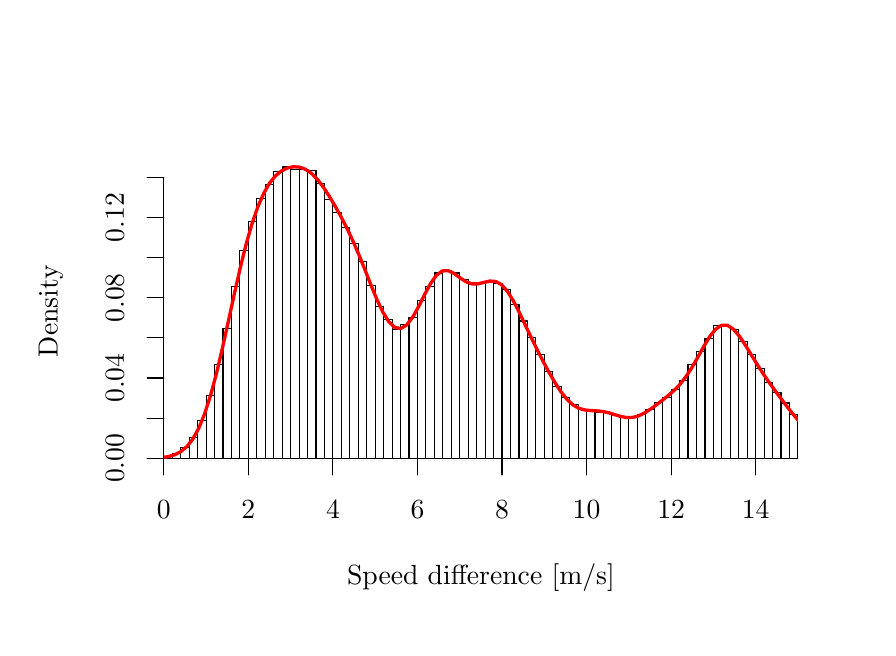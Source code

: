 % Created by tikzDevice version 0.12.3 on 2021-01-29 08:39:24
% !TEX encoding = UTF-8 Unicode
\begin{tikzpicture}[x=1pt,y=1pt]
\definecolor{fillColor}{RGB}{255,255,255}
\path[use as bounding box,fill=fillColor,fill opacity=0.00] (0,0) rectangle (303.53,216.81);
\begin{scope}
\path[clip] (  0.00,  0.00) rectangle (303.53,216.81);
\definecolor{drawColor}{RGB}{0,0,0}

\node[text=drawColor,anchor=base,inner sep=0pt, outer sep=0pt, scale=  1.00] at (163.77, 15.60) {Speed difference [m/s]};

\node[text=drawColor,rotate= 90.00,anchor=base,inner sep=0pt, outer sep=0pt, scale=  1.00] at ( 10.80,114.41) {Density};
\end{scope}
\begin{scope}
\path[clip] (  0.00,  0.00) rectangle (303.53,216.81);
\definecolor{drawColor}{RGB}{0,0,0}

\path[draw=drawColor,line width= 0.4pt,line join=round,line cap=round] ( 49.20, 61.20) -- (263.06, 61.20);

\path[draw=drawColor,line width= 0.4pt,line join=round,line cap=round] ( 49.20, 61.20) -- ( 49.20, 55.20);

\path[draw=drawColor,line width= 0.4pt,line join=round,line cap=round] ( 79.75, 61.20) -- ( 79.75, 55.20);

\path[draw=drawColor,line width= 0.4pt,line join=round,line cap=round] (110.30, 61.20) -- (110.30, 55.20);

\path[draw=drawColor,line width= 0.4pt,line join=round,line cap=round] (140.85, 61.20) -- (140.85, 55.20);

\path[draw=drawColor,line width= 0.4pt,line join=round,line cap=round] (171.40, 61.20) -- (171.40, 55.20);

\path[draw=drawColor,line width= 0.4pt,line join=round,line cap=round] (201.96, 61.20) -- (201.96, 55.20);

\path[draw=drawColor,line width= 0.4pt,line join=round,line cap=round] (232.51, 61.20) -- (232.51, 55.20);

\path[draw=drawColor,line width= 0.4pt,line join=round,line cap=round] (263.06, 61.20) -- (263.06, 55.20);

\node[text=drawColor,anchor=base,inner sep=0pt, outer sep=0pt, scale=  1.00] at ( 49.20, 39.60) {0};

\node[text=drawColor,anchor=base,inner sep=0pt, outer sep=0pt, scale=  1.00] at ( 79.75, 39.60) {2};

\node[text=drawColor,anchor=base,inner sep=0pt, outer sep=0pt, scale=  1.00] at (110.30, 39.60) {4};

\node[text=drawColor,anchor=base,inner sep=0pt, outer sep=0pt, scale=  1.00] at (140.85, 39.60) {6};

\node[text=drawColor,anchor=base,inner sep=0pt, outer sep=0pt, scale=  1.00] at (171.40, 39.60) {8};

\node[text=drawColor,anchor=base,inner sep=0pt, outer sep=0pt, scale=  1.00] at (201.96, 39.60) {10};

\node[text=drawColor,anchor=base,inner sep=0pt, outer sep=0pt, scale=  1.00] at (232.51, 39.60) {12};

\node[text=drawColor,anchor=base,inner sep=0pt, outer sep=0pt, scale=  1.00] at (263.06, 39.60) {14};

\path[draw=drawColor,line width= 0.4pt,line join=round,line cap=round] ( 49.20, 61.20) -- ( 49.20,162.69);

\path[draw=drawColor,line width= 0.4pt,line join=round,line cap=round] ( 49.20, 61.20) -- ( 43.20, 61.20);

\path[draw=drawColor,line width= 0.4pt,line join=round,line cap=round] ( 49.20, 75.70) -- ( 43.20, 75.70);

\path[draw=drawColor,line width= 0.4pt,line join=round,line cap=round] ( 49.20, 90.20) -- ( 43.20, 90.20);

\path[draw=drawColor,line width= 0.4pt,line join=round,line cap=round] ( 49.20,104.70) -- ( 43.20,104.70);

\path[draw=drawColor,line width= 0.4pt,line join=round,line cap=round] ( 49.20,119.19) -- ( 43.20,119.19);

\path[draw=drawColor,line width= 0.4pt,line join=round,line cap=round] ( 49.20,133.69) -- ( 43.20,133.69);

\path[draw=drawColor,line width= 0.4pt,line join=round,line cap=round] ( 49.20,148.19) -- ( 43.20,148.19);

\path[draw=drawColor,line width= 0.4pt,line join=round,line cap=round] ( 49.20,162.69) -- ( 43.20,162.69);

\node[text=drawColor,rotate= 90.00,anchor=base,inner sep=0pt, outer sep=0pt, scale=  1.00] at ( 34.80, 61.20) {0.00};

\node[text=drawColor,rotate= 90.00,anchor=base,inner sep=0pt, outer sep=0pt, scale=  1.00] at ( 34.80, 90.20) {0.04};

\node[text=drawColor,rotate= 90.00,anchor=base,inner sep=0pt, outer sep=0pt, scale=  1.00] at ( 34.80,119.19) {0.08};

\node[text=drawColor,rotate= 90.00,anchor=base,inner sep=0pt, outer sep=0pt, scale=  1.00] at ( 34.80,148.19) {0.12};
\end{scope}
\begin{scope}
\path[clip] ( 49.20, 61.20) rectangle (278.33,167.61);
\definecolor{drawColor}{RGB}{0,0,0}

\path[draw=drawColor,line width= 0.4pt,line join=round,line cap=round] ( 40.03, 61.20) rectangle ( 43.09, 61.21);

\path[draw=drawColor,line width= 0.4pt,line join=round,line cap=round] ( 43.09, 61.20) rectangle ( 46.14, 61.25);

\path[draw=drawColor,line width= 0.4pt,line join=round,line cap=round] ( 46.14, 61.20) rectangle ( 49.20, 61.43);

\path[draw=drawColor,line width= 0.4pt,line join=round,line cap=round] ( 49.20, 61.20) rectangle ( 52.26, 61.91);

\path[draw=drawColor,line width= 0.4pt,line join=round,line cap=round] ( 52.26, 61.20) rectangle ( 55.31, 62.82);

\path[draw=drawColor,line width= 0.4pt,line join=round,line cap=round] ( 55.31, 61.20) rectangle ( 58.37, 65.02);

\path[draw=drawColor,line width= 0.4pt,line join=round,line cap=round] ( 58.37, 61.20) rectangle ( 61.42, 68.84);

\path[draw=drawColor,line width= 0.4pt,line join=round,line cap=round] ( 61.42, 61.20) rectangle ( 64.48, 74.77);

\path[draw=drawColor,line width= 0.4pt,line join=round,line cap=round] ( 64.48, 61.20) rectangle ( 67.53, 83.96);

\path[draw=drawColor,line width= 0.4pt,line join=round,line cap=round] ( 67.53, 61.20) rectangle ( 70.59, 94.95);

\path[draw=drawColor,line width= 0.4pt,line join=round,line cap=round] ( 70.59, 61.20) rectangle ( 73.64,108.13);

\path[draw=drawColor,line width= 0.4pt,line join=round,line cap=round] ( 73.64, 61.20) rectangle ( 76.70,123.24);

\path[draw=drawColor,line width= 0.4pt,line join=round,line cap=round] ( 76.70, 61.20) rectangle ( 79.75,136.20);

\path[draw=drawColor,line width= 0.4pt,line join=round,line cap=round] ( 79.75, 61.20) rectangle ( 82.81,146.86);

\path[draw=drawColor,line width= 0.4pt,line join=round,line cap=round] ( 82.81, 61.20) rectangle ( 85.86,155.17);

\path[draw=drawColor,line width= 0.4pt,line join=round,line cap=round] ( 85.86, 61.20) rectangle ( 88.92,160.16);

\path[draw=drawColor,line width= 0.4pt,line join=round,line cap=round] ( 88.92, 61.20) rectangle ( 91.97,164.82);

\path[draw=drawColor,line width= 0.4pt,line join=round,line cap=round] ( 91.97, 61.20) rectangle ( 95.03,166.45);

\path[draw=drawColor,line width= 0.4pt,line join=round,line cap=round] ( 95.03, 61.20) rectangle ( 98.08,165.50);

\path[draw=drawColor,line width= 0.4pt,line join=round,line cap=round] ( 98.08, 61.20) rectangle (101.14,165.58);

\path[draw=drawColor,line width= 0.4pt,line join=round,line cap=round] (101.14, 61.20) rectangle (104.19,165.12);

\path[draw=drawColor,line width= 0.4pt,line join=round,line cap=round] (104.19, 61.20) rectangle (107.25,160.35);

\path[draw=drawColor,line width= 0.4pt,line join=round,line cap=round] (107.25, 61.20) rectangle (110.30,154.86);

\path[draw=drawColor,line width= 0.4pt,line join=round,line cap=round] (110.30, 61.20) rectangle (113.36,150.11);

\path[draw=drawColor,line width= 0.4pt,line join=round,line cap=round] (113.36, 61.20) rectangle (116.41,144.61);

\path[draw=drawColor,line width= 0.4pt,line join=round,line cap=round] (116.41, 61.20) rectangle (119.47,138.97);

\path[draw=drawColor,line width= 0.4pt,line join=round,line cap=round] (119.47, 61.20) rectangle (122.52,132.27);

\path[draw=drawColor,line width= 0.4pt,line join=round,line cap=round] (122.52, 61.20) rectangle (125.58,123.58);

\path[draw=drawColor,line width= 0.4pt,line join=round,line cap=round] (125.58, 61.20) rectangle (128.63,116.07);

\path[draw=drawColor,line width= 0.4pt,line join=round,line cap=round] (128.63, 61.20) rectangle (131.69,111.47);

\path[draw=drawColor,line width= 0.4pt,line join=round,line cap=round] (131.69, 61.20) rectangle (134.74,107.80);

\path[draw=drawColor,line width= 0.4pt,line join=round,line cap=round] (134.74, 61.20) rectangle (137.80,109.51);

\path[draw=drawColor,line width= 0.4pt,line join=round,line cap=round] (137.80, 61.20) rectangle (140.85,112.11);

\path[draw=drawColor,line width= 0.4pt,line join=round,line cap=round] (140.85, 61.20) rectangle (143.91,118.38);

\path[draw=drawColor,line width= 0.4pt,line join=round,line cap=round] (143.91, 61.20) rectangle (146.96,123.22);

\path[draw=drawColor,line width= 0.4pt,line join=round,line cap=round] (146.96, 61.20) rectangle (150.02,128.16);

\path[draw=drawColor,line width= 0.4pt,line join=round,line cap=round] (150.02, 61.20) rectangle (153.07,129.20);

\path[draw=drawColor,line width= 0.4pt,line join=round,line cap=round] (153.07, 61.20) rectangle (156.13,128.15);

\path[draw=drawColor,line width= 0.4pt,line join=round,line cap=round] (156.13, 61.20) rectangle (159.18,125.78);

\path[draw=drawColor,line width= 0.4pt,line join=round,line cap=round] (159.18, 61.20) rectangle (162.24,124.01);

\path[draw=drawColor,line width= 0.4pt,line join=round,line cap=round] (162.24, 61.20) rectangle (165.29,124.68);

\path[draw=drawColor,line width= 0.4pt,line join=round,line cap=round] (165.29, 61.20) rectangle (168.35,124.79);

\path[draw=drawColor,line width= 0.4pt,line join=round,line cap=round] (168.35, 61.20) rectangle (171.40,124.22);

\path[draw=drawColor,line width= 0.4pt,line join=round,line cap=round] (171.40, 61.20) rectangle (174.46,122.21);

\path[draw=drawColor,line width= 0.4pt,line join=round,line cap=round] (174.46, 61.20) rectangle (177.52,116.64);

\path[draw=drawColor,line width= 0.4pt,line join=round,line cap=round] (177.52, 61.20) rectangle (180.57,110.80);

\path[draw=drawColor,line width= 0.4pt,line join=round,line cap=round] (180.57, 61.20) rectangle (183.63,104.88);

\path[draw=drawColor,line width= 0.4pt,line join=round,line cap=round] (183.63, 61.20) rectangle (186.68, 98.60);

\path[draw=drawColor,line width= 0.4pt,line join=round,line cap=round] (186.68, 61.20) rectangle (189.74, 92.61);

\path[draw=drawColor,line width= 0.4pt,line join=round,line cap=round] (189.74, 61.20) rectangle (192.79, 87.25);

\path[draw=drawColor,line width= 0.4pt,line join=round,line cap=round] (192.79, 61.20) rectangle (195.85, 83.26);

\path[draw=drawColor,line width= 0.4pt,line join=round,line cap=round] (195.85, 61.20) rectangle (198.90, 80.64);

\path[draw=drawColor,line width= 0.4pt,line join=round,line cap=round] (198.90, 61.20) rectangle (201.96, 78.96);

\path[draw=drawColor,line width= 0.4pt,line join=round,line cap=round] (201.96, 61.20) rectangle (205.01, 78.33);

\path[draw=drawColor,line width= 0.4pt,line join=round,line cap=round] (205.01, 61.20) rectangle (208.07, 77.86);

\path[draw=drawColor,line width= 0.4pt,line join=round,line cap=round] (208.07, 61.20) rectangle (211.12, 77.69);

\path[draw=drawColor,line width= 0.4pt,line join=round,line cap=round] (211.12, 61.20) rectangle (214.18, 76.69);

\path[draw=drawColor,line width= 0.4pt,line join=round,line cap=round] (214.18, 61.20) rectangle (217.23, 76.09);

\path[draw=drawColor,line width= 0.4pt,line join=round,line cap=round] (217.23, 61.20) rectangle (220.29, 76.30);

\path[draw=drawColor,line width= 0.4pt,line join=round,line cap=round] (220.29, 61.20) rectangle (223.34, 76.89);

\path[draw=drawColor,line width= 0.4pt,line join=round,line cap=round] (223.34, 61.20) rectangle (226.40, 78.97);

\path[draw=drawColor,line width= 0.4pt,line join=round,line cap=round] (226.40, 61.20) rectangle (229.45, 81.43);

\path[draw=drawColor,line width= 0.4pt,line join=round,line cap=round] (229.45, 61.20) rectangle (232.51, 83.22);

\path[draw=drawColor,line width= 0.4pt,line join=round,line cap=round] (232.51, 61.20) rectangle (235.56, 85.98);

\path[draw=drawColor,line width= 0.4pt,line join=round,line cap=round] (235.56, 61.20) rectangle (238.62, 89.41);

\path[draw=drawColor,line width= 0.4pt,line join=round,line cap=round] (238.62, 61.20) rectangle (241.67, 95.00);

\path[draw=drawColor,line width= 0.4pt,line join=round,line cap=round] (241.67, 61.20) rectangle (244.73, 99.85);

\path[draw=drawColor,line width= 0.4pt,line join=round,line cap=round] (244.73, 61.20) rectangle (247.78,104.45);

\path[draw=drawColor,line width= 0.4pt,line join=round,line cap=round] (247.78, 61.20) rectangle (250.84,109.27);

\path[draw=drawColor,line width= 0.4pt,line join=round,line cap=round] (250.84, 61.20) rectangle (253.89,108.98);

\path[draw=drawColor,line width= 0.4pt,line join=round,line cap=round] (253.89, 61.20) rectangle (256.95,107.76);

\path[draw=drawColor,line width= 0.4pt,line join=round,line cap=round] (256.95, 61.20) rectangle (260.00,103.40);

\path[draw=drawColor,line width= 0.4pt,line join=round,line cap=round] (260.00, 61.20) rectangle (263.06, 98.61);

\path[draw=drawColor,line width= 0.4pt,line join=round,line cap=round] (263.06, 61.20) rectangle (266.11, 93.51);

\path[draw=drawColor,line width= 0.4pt,line join=round,line cap=round] (266.11, 61.20) rectangle (269.17, 88.71);

\path[draw=drawColor,line width= 0.4pt,line join=round,line cap=round] (269.17, 61.20) rectangle (272.22, 84.97);

\path[draw=drawColor,line width= 0.4pt,line join=round,line cap=round] (272.22, 61.20) rectangle (275.28, 81.17);

\path[draw=drawColor,line width= 0.4pt,line join=round,line cap=round] (275.28, 61.20) rectangle (278.33, 77.16);

\path[draw=drawColor,line width= 0.4pt,line join=round,line cap=round] (278.33, 61.20) rectangle (281.39, 73.38);

\path[draw=drawColor,line width= 0.4pt,line join=round,line cap=round] (281.39, 61.20) rectangle (284.44, 70.55);

\path[draw=drawColor,line width= 0.4pt,line join=round,line cap=round] (284.44, 61.20) rectangle (287.50, 68.20);

\path[draw=drawColor,line width= 0.4pt,line join=round,line cap=round] (287.50, 61.20) rectangle (290.55, 66.19);

\path[draw=drawColor,line width= 0.4pt,line join=round,line cap=round] (290.55, 61.20) rectangle (293.61, 65.02);

\path[draw=drawColor,line width= 0.4pt,line join=round,line cap=round] (293.61, 61.20) rectangle (296.66, 63.82);

\path[draw=drawColor,line width= 0.4pt,line join=round,line cap=round] (296.66, 61.20) rectangle (299.72, 63.12);

\path[draw=drawColor,line width= 0.4pt,line join=round,line cap=round] (299.72, 61.20) rectangle (302.77, 62.54);

\path[draw=drawColor,line width= 0.4pt,line join=round,line cap=round] (302.77, 61.20) rectangle (305.83, 62.07);
\definecolor{drawColor}{RGB}{255,0,0}

\path[draw=drawColor,line width= 1.2pt,line join=round,line cap=round] (  0.00, 61.20) --
	(  1.66, 61.20) --
	(  3.80, 61.20) --
	(  5.95, 61.20) --
	(  8.10, 61.20) --
	( 10.24, 61.20) --
	( 12.39, 61.20) --
	( 14.54, 61.20) --
	( 16.69, 61.20) --
	( 18.83, 61.20) --
	( 20.98, 61.20) --
	( 23.13, 61.20) --
	( 25.27, 61.20) --
	( 27.42, 61.20) --
	( 29.57, 61.20) --
	( 31.72, 61.20) --
	( 33.86, 61.20) --
	( 36.01, 61.20) --
	( 38.16, 61.20) --
	( 40.30, 61.21) --
	( 42.45, 61.23) --
	( 44.60, 61.26) --
	( 46.75, 61.35) --
	( 48.89, 61.53) --
	( 51.04, 61.88) --
	( 53.19, 62.52) --
	( 55.33, 63.62) --
	( 57.48, 65.40) --
	( 59.63, 68.11) --
	( 61.78, 71.99) --
	( 63.92, 77.22) --
	( 66.07, 83.88) --
	( 68.22, 91.88) --
	( 70.36,100.95) --
	( 72.51,110.68) --
	( 74.66,120.53) --
	( 76.81,129.99) --
	( 78.95,138.62) --
	( 81.10,146.10) --
	( 83.25,152.29) --
	( 85.40,157.16) --
	( 87.54,160.81) --
	( 89.69,163.40) --
	( 91.84,165.12) --
	( 93.98,166.14) --
	( 96.13,166.56) --
	( 98.28,166.40) --
	(100.43,165.62) --
	(102.57,164.15) --
	(104.72,161.96) --
	(106.87,159.14) --
	(109.01,155.84) --
	(111.16,152.20) --
	(113.31,148.31) --
	(115.46,144.13) --
	(117.60,139.58) --
	(119.75,134.60) --
	(121.90,129.27) --
	(124.04,123.80) --
	(126.19,118.58) --
	(128.34,114.03) --
	(130.49,110.56) --
	(132.63,108.51) --
	(134.78,108.10) --
	(136.93,109.35) --
	(139.07,112.10) --
	(141.22,115.94) --
	(143.37,120.24) --
	(145.52,124.25) --
	(147.66,127.29) --
	(149.81,128.90) --
	(151.96,129.02) --
	(154.10,127.98) --
	(156.25,126.41) --
	(158.40,124.99) --
	(160.55,124.22) --
	(162.69,124.23) --
	(164.84,124.75) --
	(166.99,125.25) --
	(169.13,125.10) --
	(171.28,123.89) --
	(173.43,121.45) --
	(175.58,117.95) --
	(177.72,113.74) --
	(179.87,109.23) --
	(182.02,104.70) --
	(184.17,100.31) --
	(186.31, 96.11) --
	(188.46, 92.13) --
	(190.61, 88.44) --
	(192.75, 85.16) --
	(194.90, 82.47) --
	(197.05, 80.49) --
	(199.20, 79.26) --
	(201.34, 78.66) --
	(203.49, 78.45) --
	(205.64, 78.35) --
	(207.78, 78.12) --
	(209.93, 77.65) --
	(212.08, 76.99) --
	(214.23, 76.34) --
	(216.37, 75.93) --
	(218.52, 75.96) --
	(220.67, 76.51) --
	(222.81, 77.53) --
	(224.96, 78.90) --
	(227.11, 80.46) --
	(229.26, 82.11) --
	(231.40, 83.82) --
	(233.55, 85.70) --
	(235.70, 87.92) --
	(237.84, 90.65) --
	(239.99, 93.96) --
	(242.14, 97.71) --
	(244.29,101.60) --
	(246.43,105.14) --
	(248.58,107.84) --
	(250.73,109.27) --
	(252.87,109.26) --
	(255.02,107.85) --
	(257.17,105.33) --
	(259.32,102.11) --
	(261.46, 98.60) --
	(263.61, 95.11) --
	(265.76, 91.78) --
	(267.90, 88.65) --
	(270.05, 85.67) --
	(272.20, 82.78) --
	(274.35, 79.96) --
	(276.49, 77.24) --
	(278.64, 74.70) --
	(280.79, 72.40) --
	(282.94, 70.40) --
	(285.08, 68.70) --
	(287.23, 67.30) --
	(289.38, 66.15) --
	(291.52, 65.20) --
	(293.67, 64.42) --
	(295.82, 63.76) --
	(297.97, 63.20) --
	(300.11, 62.72) --
	(302.26, 62.32) --
	(303.53, 62.12);
\end{scope}
\end{tikzpicture}
